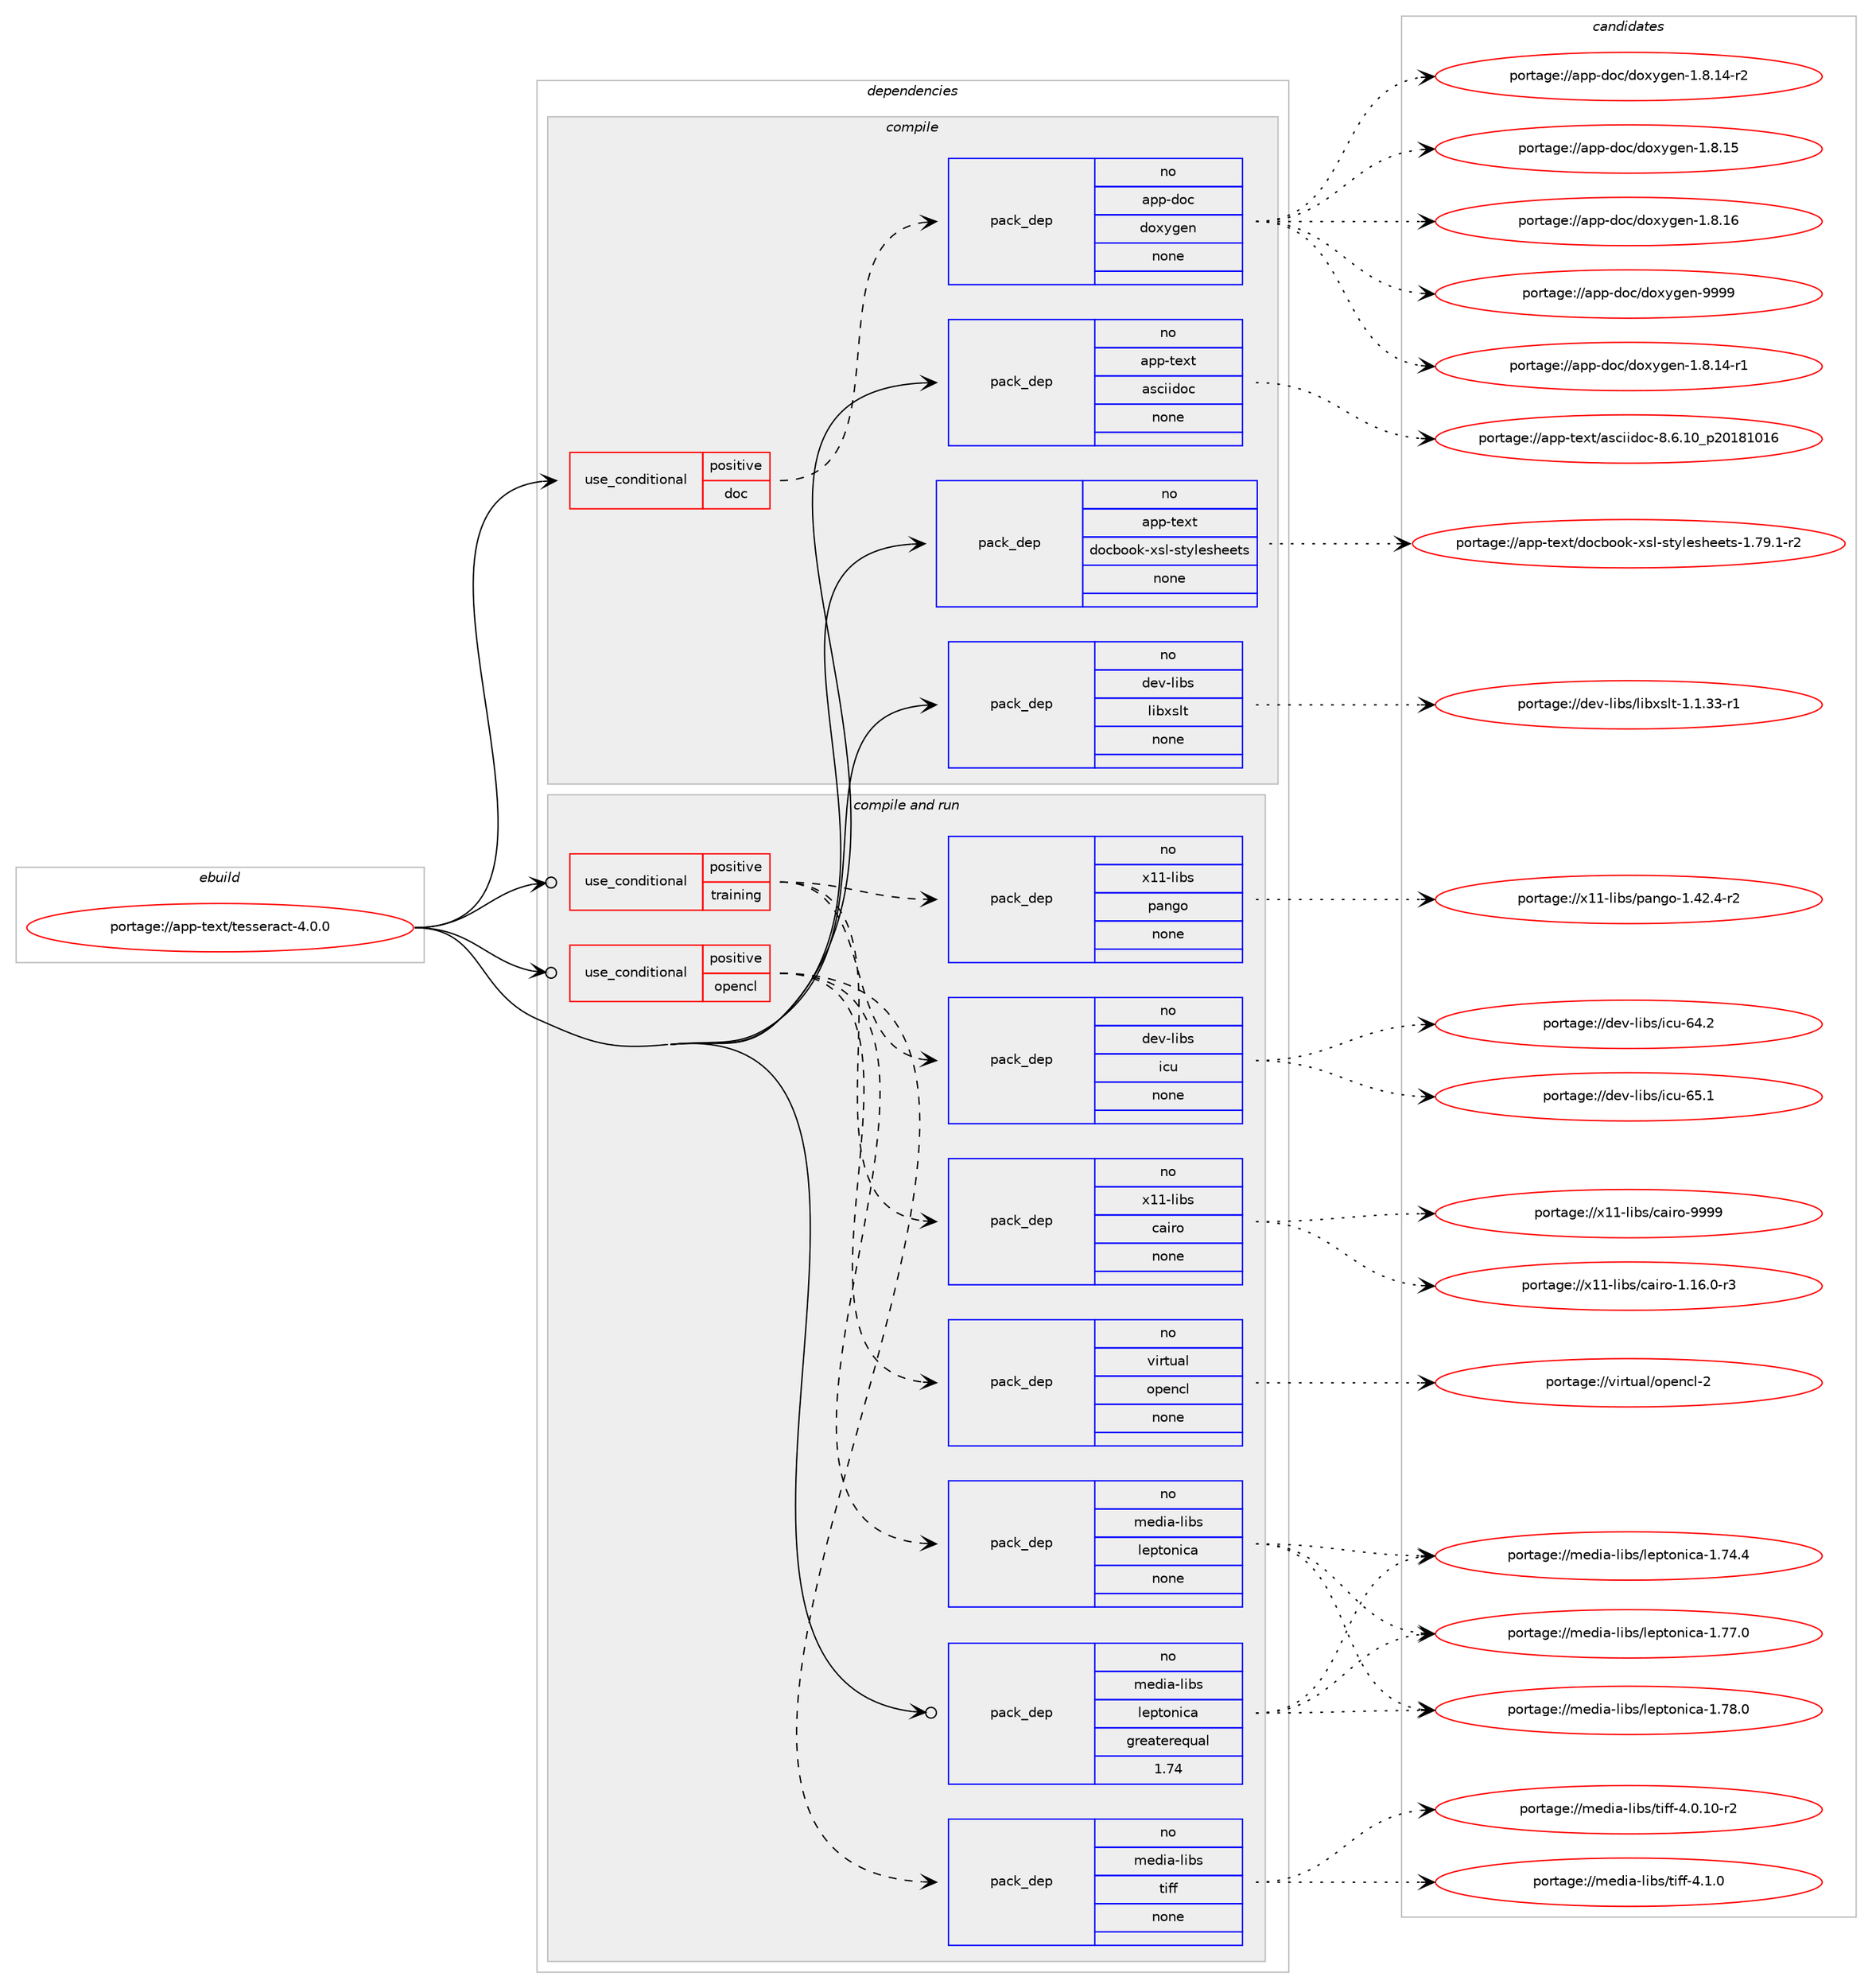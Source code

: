 digraph prolog {

# *************
# Graph options
# *************

newrank=true;
concentrate=true;
compound=true;
graph [rankdir=LR,fontname=Helvetica,fontsize=10,ranksep=1.5];#, ranksep=2.5, nodesep=0.2];
edge  [arrowhead=vee];
node  [fontname=Helvetica,fontsize=10];

# **********
# The ebuild
# **********

subgraph cluster_leftcol {
color=gray;
label=<<i>ebuild</i>>;
id [label="portage://app-text/tesseract-4.0.0", color=red, width=4, href="../app-text/tesseract-4.0.0.svg"];
}

# ****************
# The dependencies
# ****************

subgraph cluster_midcol {
color=gray;
label=<<i>dependencies</i>>;
subgraph cluster_compile {
fillcolor="#eeeeee";
style=filled;
label=<<i>compile</i>>;
subgraph cond11420 {
dependency47940 [label=<<TABLE BORDER="0" CELLBORDER="1" CELLSPACING="0" CELLPADDING="4"><TR><TD ROWSPAN="3" CELLPADDING="10">use_conditional</TD></TR><TR><TD>positive</TD></TR><TR><TD>doc</TD></TR></TABLE>>, shape=none, color=red];
subgraph pack35688 {
dependency47941 [label=<<TABLE BORDER="0" CELLBORDER="1" CELLSPACING="0" CELLPADDING="4" WIDTH="220"><TR><TD ROWSPAN="6" CELLPADDING="30">pack_dep</TD></TR><TR><TD WIDTH="110">no</TD></TR><TR><TD>app-doc</TD></TR><TR><TD>doxygen</TD></TR><TR><TD>none</TD></TR><TR><TD></TD></TR></TABLE>>, shape=none, color=blue];
}
dependency47940:e -> dependency47941:w [weight=20,style="dashed",arrowhead="vee"];
}
id:e -> dependency47940:w [weight=20,style="solid",arrowhead="vee"];
subgraph pack35689 {
dependency47942 [label=<<TABLE BORDER="0" CELLBORDER="1" CELLSPACING="0" CELLPADDING="4" WIDTH="220"><TR><TD ROWSPAN="6" CELLPADDING="30">pack_dep</TD></TR><TR><TD WIDTH="110">no</TD></TR><TR><TD>app-text</TD></TR><TR><TD>asciidoc</TD></TR><TR><TD>none</TD></TR><TR><TD></TD></TR></TABLE>>, shape=none, color=blue];
}
id:e -> dependency47942:w [weight=20,style="solid",arrowhead="vee"];
subgraph pack35690 {
dependency47943 [label=<<TABLE BORDER="0" CELLBORDER="1" CELLSPACING="0" CELLPADDING="4" WIDTH="220"><TR><TD ROWSPAN="6" CELLPADDING="30">pack_dep</TD></TR><TR><TD WIDTH="110">no</TD></TR><TR><TD>app-text</TD></TR><TR><TD>docbook-xsl-stylesheets</TD></TR><TR><TD>none</TD></TR><TR><TD></TD></TR></TABLE>>, shape=none, color=blue];
}
id:e -> dependency47943:w [weight=20,style="solid",arrowhead="vee"];
subgraph pack35691 {
dependency47944 [label=<<TABLE BORDER="0" CELLBORDER="1" CELLSPACING="0" CELLPADDING="4" WIDTH="220"><TR><TD ROWSPAN="6" CELLPADDING="30">pack_dep</TD></TR><TR><TD WIDTH="110">no</TD></TR><TR><TD>dev-libs</TD></TR><TR><TD>libxslt</TD></TR><TR><TD>none</TD></TR><TR><TD></TD></TR></TABLE>>, shape=none, color=blue];
}
id:e -> dependency47944:w [weight=20,style="solid",arrowhead="vee"];
}
subgraph cluster_compileandrun {
fillcolor="#eeeeee";
style=filled;
label=<<i>compile and run</i>>;
subgraph cond11421 {
dependency47945 [label=<<TABLE BORDER="0" CELLBORDER="1" CELLSPACING="0" CELLPADDING="4"><TR><TD ROWSPAN="3" CELLPADDING="10">use_conditional</TD></TR><TR><TD>positive</TD></TR><TR><TD>opencl</TD></TR></TABLE>>, shape=none, color=red];
subgraph pack35692 {
dependency47946 [label=<<TABLE BORDER="0" CELLBORDER="1" CELLSPACING="0" CELLPADDING="4" WIDTH="220"><TR><TD ROWSPAN="6" CELLPADDING="30">pack_dep</TD></TR><TR><TD WIDTH="110">no</TD></TR><TR><TD>virtual</TD></TR><TR><TD>opencl</TD></TR><TR><TD>none</TD></TR><TR><TD></TD></TR></TABLE>>, shape=none, color=blue];
}
dependency47945:e -> dependency47946:w [weight=20,style="dashed",arrowhead="vee"];
subgraph pack35693 {
dependency47947 [label=<<TABLE BORDER="0" CELLBORDER="1" CELLSPACING="0" CELLPADDING="4" WIDTH="220"><TR><TD ROWSPAN="6" CELLPADDING="30">pack_dep</TD></TR><TR><TD WIDTH="110">no</TD></TR><TR><TD>media-libs</TD></TR><TR><TD>tiff</TD></TR><TR><TD>none</TD></TR><TR><TD></TD></TR></TABLE>>, shape=none, color=blue];
}
dependency47945:e -> dependency47947:w [weight=20,style="dashed",arrowhead="vee"];
subgraph pack35694 {
dependency47948 [label=<<TABLE BORDER="0" CELLBORDER="1" CELLSPACING="0" CELLPADDING="4" WIDTH="220"><TR><TD ROWSPAN="6" CELLPADDING="30">pack_dep</TD></TR><TR><TD WIDTH="110">no</TD></TR><TR><TD>media-libs</TD></TR><TR><TD>leptonica</TD></TR><TR><TD>none</TD></TR><TR><TD></TD></TR></TABLE>>, shape=none, color=blue];
}
dependency47945:e -> dependency47948:w [weight=20,style="dashed",arrowhead="vee"];
}
id:e -> dependency47945:w [weight=20,style="solid",arrowhead="odotvee"];
subgraph cond11422 {
dependency47949 [label=<<TABLE BORDER="0" CELLBORDER="1" CELLSPACING="0" CELLPADDING="4"><TR><TD ROWSPAN="3" CELLPADDING="10">use_conditional</TD></TR><TR><TD>positive</TD></TR><TR><TD>training</TD></TR></TABLE>>, shape=none, color=red];
subgraph pack35695 {
dependency47950 [label=<<TABLE BORDER="0" CELLBORDER="1" CELLSPACING="0" CELLPADDING="4" WIDTH="220"><TR><TD ROWSPAN="6" CELLPADDING="30">pack_dep</TD></TR><TR><TD WIDTH="110">no</TD></TR><TR><TD>dev-libs</TD></TR><TR><TD>icu</TD></TR><TR><TD>none</TD></TR><TR><TD></TD></TR></TABLE>>, shape=none, color=blue];
}
dependency47949:e -> dependency47950:w [weight=20,style="dashed",arrowhead="vee"];
subgraph pack35696 {
dependency47951 [label=<<TABLE BORDER="0" CELLBORDER="1" CELLSPACING="0" CELLPADDING="4" WIDTH="220"><TR><TD ROWSPAN="6" CELLPADDING="30">pack_dep</TD></TR><TR><TD WIDTH="110">no</TD></TR><TR><TD>x11-libs</TD></TR><TR><TD>pango</TD></TR><TR><TD>none</TD></TR><TR><TD></TD></TR></TABLE>>, shape=none, color=blue];
}
dependency47949:e -> dependency47951:w [weight=20,style="dashed",arrowhead="vee"];
subgraph pack35697 {
dependency47952 [label=<<TABLE BORDER="0" CELLBORDER="1" CELLSPACING="0" CELLPADDING="4" WIDTH="220"><TR><TD ROWSPAN="6" CELLPADDING="30">pack_dep</TD></TR><TR><TD WIDTH="110">no</TD></TR><TR><TD>x11-libs</TD></TR><TR><TD>cairo</TD></TR><TR><TD>none</TD></TR><TR><TD></TD></TR></TABLE>>, shape=none, color=blue];
}
dependency47949:e -> dependency47952:w [weight=20,style="dashed",arrowhead="vee"];
}
id:e -> dependency47949:w [weight=20,style="solid",arrowhead="odotvee"];
subgraph pack35698 {
dependency47953 [label=<<TABLE BORDER="0" CELLBORDER="1" CELLSPACING="0" CELLPADDING="4" WIDTH="220"><TR><TD ROWSPAN="6" CELLPADDING="30">pack_dep</TD></TR><TR><TD WIDTH="110">no</TD></TR><TR><TD>media-libs</TD></TR><TR><TD>leptonica</TD></TR><TR><TD>greaterequal</TD></TR><TR><TD>1.74</TD></TR></TABLE>>, shape=none, color=blue];
}
id:e -> dependency47953:w [weight=20,style="solid",arrowhead="odotvee"];
}
subgraph cluster_run {
fillcolor="#eeeeee";
style=filled;
label=<<i>run</i>>;
}
}

# **************
# The candidates
# **************

subgraph cluster_choices {
rank=same;
color=gray;
label=<<i>candidates</i>>;

subgraph choice35688 {
color=black;
nodesep=1;
choiceportage97112112451001119947100111120121103101110454946564649524511449 [label="portage://app-doc/doxygen-1.8.14-r1", color=red, width=4,href="../app-doc/doxygen-1.8.14-r1.svg"];
choiceportage97112112451001119947100111120121103101110454946564649524511450 [label="portage://app-doc/doxygen-1.8.14-r2", color=red, width=4,href="../app-doc/doxygen-1.8.14-r2.svg"];
choiceportage9711211245100111994710011112012110310111045494656464953 [label="portage://app-doc/doxygen-1.8.15", color=red, width=4,href="../app-doc/doxygen-1.8.15.svg"];
choiceportage9711211245100111994710011112012110310111045494656464954 [label="portage://app-doc/doxygen-1.8.16", color=red, width=4,href="../app-doc/doxygen-1.8.16.svg"];
choiceportage971121124510011199471001111201211031011104557575757 [label="portage://app-doc/doxygen-9999", color=red, width=4,href="../app-doc/doxygen-9999.svg"];
dependency47941:e -> choiceportage97112112451001119947100111120121103101110454946564649524511449:w [style=dotted,weight="100"];
dependency47941:e -> choiceportage97112112451001119947100111120121103101110454946564649524511450:w [style=dotted,weight="100"];
dependency47941:e -> choiceportage9711211245100111994710011112012110310111045494656464953:w [style=dotted,weight="100"];
dependency47941:e -> choiceportage9711211245100111994710011112012110310111045494656464954:w [style=dotted,weight="100"];
dependency47941:e -> choiceportage971121124510011199471001111201211031011104557575757:w [style=dotted,weight="100"];
}
subgraph choice35689 {
color=black;
nodesep=1;
choiceportage97112112451161011201164797115991051051001119945564654464948951125048495649484954 [label="portage://app-text/asciidoc-8.6.10_p20181016", color=red, width=4,href="../app-text/asciidoc-8.6.10_p20181016.svg"];
dependency47942:e -> choiceportage97112112451161011201164797115991051051001119945564654464948951125048495649484954:w [style=dotted,weight="100"];
}
subgraph choice35690 {
color=black;
nodesep=1;
choiceportage97112112451161011201164710011199981111111074512011510845115116121108101115104101101116115454946555746494511450 [label="portage://app-text/docbook-xsl-stylesheets-1.79.1-r2", color=red, width=4,href="../app-text/docbook-xsl-stylesheets-1.79.1-r2.svg"];
dependency47943:e -> choiceportage97112112451161011201164710011199981111111074512011510845115116121108101115104101101116115454946555746494511450:w [style=dotted,weight="100"];
}
subgraph choice35691 {
color=black;
nodesep=1;
choiceportage10010111845108105981154710810598120115108116454946494651514511449 [label="portage://dev-libs/libxslt-1.1.33-r1", color=red, width=4,href="../dev-libs/libxslt-1.1.33-r1.svg"];
dependency47944:e -> choiceportage10010111845108105981154710810598120115108116454946494651514511449:w [style=dotted,weight="100"];
}
subgraph choice35692 {
color=black;
nodesep=1;
choiceportage1181051141161179710847111112101110991084550 [label="portage://virtual/opencl-2", color=red, width=4,href="../virtual/opencl-2.svg"];
dependency47946:e -> choiceportage1181051141161179710847111112101110991084550:w [style=dotted,weight="100"];
}
subgraph choice35693 {
color=black;
nodesep=1;
choiceportage10910110010597451081059811547116105102102455246484649484511450 [label="portage://media-libs/tiff-4.0.10-r2", color=red, width=4,href="../media-libs/tiff-4.0.10-r2.svg"];
choiceportage10910110010597451081059811547116105102102455246494648 [label="portage://media-libs/tiff-4.1.0", color=red, width=4,href="../media-libs/tiff-4.1.0.svg"];
dependency47947:e -> choiceportage10910110010597451081059811547116105102102455246484649484511450:w [style=dotted,weight="100"];
dependency47947:e -> choiceportage10910110010597451081059811547116105102102455246494648:w [style=dotted,weight="100"];
}
subgraph choice35694 {
color=black;
nodesep=1;
choiceportage10910110010597451081059811547108101112116111110105999745494655524652 [label="portage://media-libs/leptonica-1.74.4", color=red, width=4,href="../media-libs/leptonica-1.74.4.svg"];
choiceportage10910110010597451081059811547108101112116111110105999745494655554648 [label="portage://media-libs/leptonica-1.77.0", color=red, width=4,href="../media-libs/leptonica-1.77.0.svg"];
choiceportage10910110010597451081059811547108101112116111110105999745494655564648 [label="portage://media-libs/leptonica-1.78.0", color=red, width=4,href="../media-libs/leptonica-1.78.0.svg"];
dependency47948:e -> choiceportage10910110010597451081059811547108101112116111110105999745494655524652:w [style=dotted,weight="100"];
dependency47948:e -> choiceportage10910110010597451081059811547108101112116111110105999745494655554648:w [style=dotted,weight="100"];
dependency47948:e -> choiceportage10910110010597451081059811547108101112116111110105999745494655564648:w [style=dotted,weight="100"];
}
subgraph choice35695 {
color=black;
nodesep=1;
choiceportage100101118451081059811547105991174554524650 [label="portage://dev-libs/icu-64.2", color=red, width=4,href="../dev-libs/icu-64.2.svg"];
choiceportage100101118451081059811547105991174554534649 [label="portage://dev-libs/icu-65.1", color=red, width=4,href="../dev-libs/icu-65.1.svg"];
dependency47950:e -> choiceportage100101118451081059811547105991174554524650:w [style=dotted,weight="100"];
dependency47950:e -> choiceportage100101118451081059811547105991174554534649:w [style=dotted,weight="100"];
}
subgraph choice35696 {
color=black;
nodesep=1;
choiceportage120494945108105981154711297110103111454946525046524511450 [label="portage://x11-libs/pango-1.42.4-r2", color=red, width=4,href="../x11-libs/pango-1.42.4-r2.svg"];
dependency47951:e -> choiceportage120494945108105981154711297110103111454946525046524511450:w [style=dotted,weight="100"];
}
subgraph choice35697 {
color=black;
nodesep=1;
choiceportage12049494510810598115479997105114111454946495446484511451 [label="portage://x11-libs/cairo-1.16.0-r3", color=red, width=4,href="../x11-libs/cairo-1.16.0-r3.svg"];
choiceportage120494945108105981154799971051141114557575757 [label="portage://x11-libs/cairo-9999", color=red, width=4,href="../x11-libs/cairo-9999.svg"];
dependency47952:e -> choiceportage12049494510810598115479997105114111454946495446484511451:w [style=dotted,weight="100"];
dependency47952:e -> choiceportage120494945108105981154799971051141114557575757:w [style=dotted,weight="100"];
}
subgraph choice35698 {
color=black;
nodesep=1;
choiceportage10910110010597451081059811547108101112116111110105999745494655524652 [label="portage://media-libs/leptonica-1.74.4", color=red, width=4,href="../media-libs/leptonica-1.74.4.svg"];
choiceportage10910110010597451081059811547108101112116111110105999745494655554648 [label="portage://media-libs/leptonica-1.77.0", color=red, width=4,href="../media-libs/leptonica-1.77.0.svg"];
choiceportage10910110010597451081059811547108101112116111110105999745494655564648 [label="portage://media-libs/leptonica-1.78.0", color=red, width=4,href="../media-libs/leptonica-1.78.0.svg"];
dependency47953:e -> choiceportage10910110010597451081059811547108101112116111110105999745494655524652:w [style=dotted,weight="100"];
dependency47953:e -> choiceportage10910110010597451081059811547108101112116111110105999745494655554648:w [style=dotted,weight="100"];
dependency47953:e -> choiceportage10910110010597451081059811547108101112116111110105999745494655564648:w [style=dotted,weight="100"];
}
}

}
